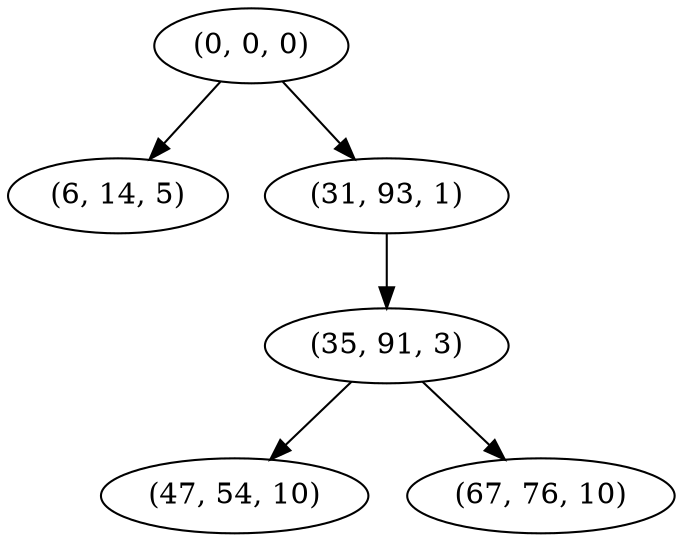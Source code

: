 digraph tree {
    "(0, 0, 0)";
    "(6, 14, 5)";
    "(31, 93, 1)";
    "(35, 91, 3)";
    "(47, 54, 10)";
    "(67, 76, 10)";
    "(0, 0, 0)" -> "(6, 14, 5)";
    "(0, 0, 0)" -> "(31, 93, 1)";
    "(31, 93, 1)" -> "(35, 91, 3)";
    "(35, 91, 3)" -> "(47, 54, 10)";
    "(35, 91, 3)" -> "(67, 76, 10)";
}
